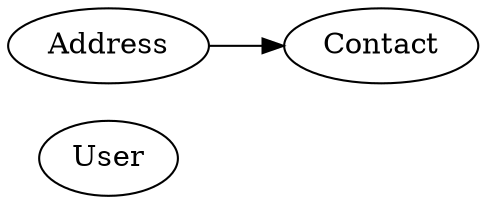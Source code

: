 ## Table Connection Graph -- Generated 2015-03-28T20:44:49.932Z
digraph DataModel {
rankdir=LR
User;
Contact;
Address;
Address -> Contact
}